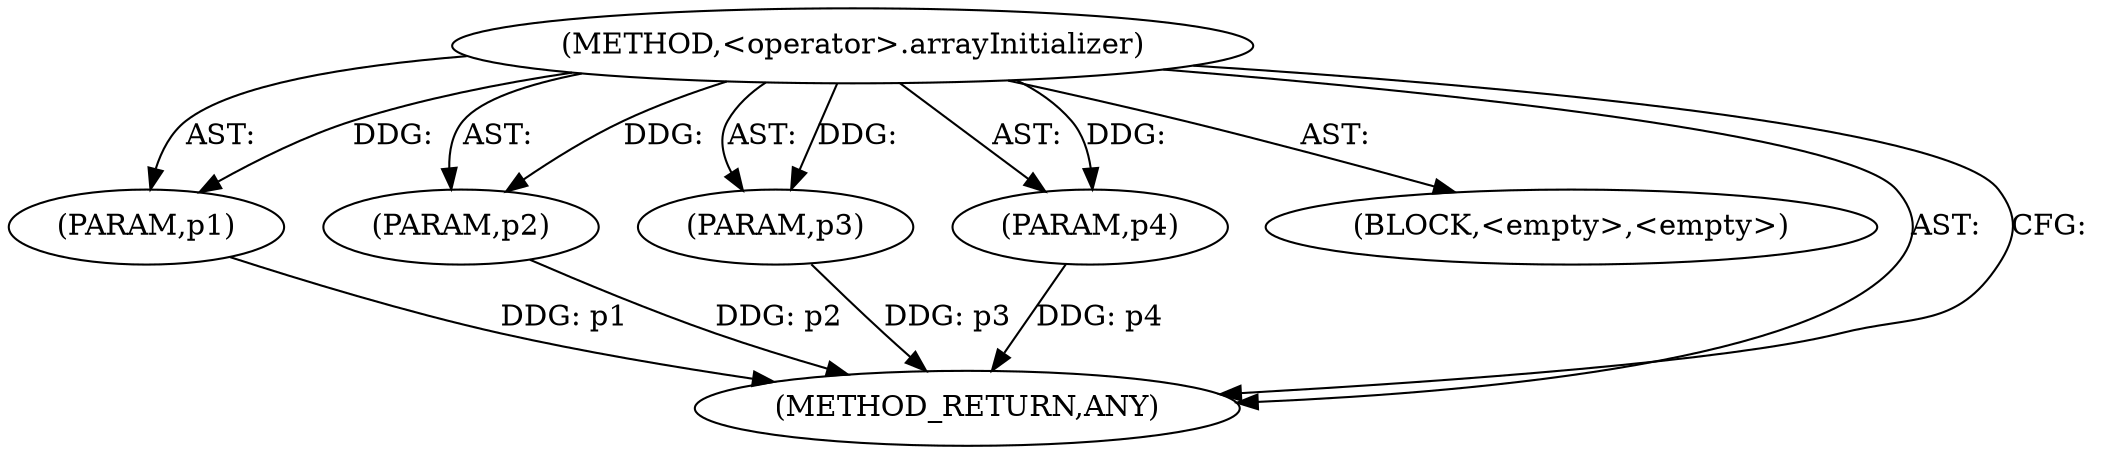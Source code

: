 digraph "&lt;operator&gt;.arrayInitializer" {  
"553" [label = <(METHOD,&lt;operator&gt;.arrayInitializer)> ]
"554" [label = <(PARAM,p1)> ]
"555" [label = <(PARAM,p2)> ]
"556" [label = <(PARAM,p3)> ]
"557" [label = <(PARAM,p4)> ]
"558" [label = <(BLOCK,&lt;empty&gt;,&lt;empty&gt;)> ]
"559" [label = <(METHOD_RETURN,ANY)> ]
  "553" -> "554"  [ label = "AST: "] 
  "553" -> "558"  [ label = "AST: "] 
  "553" -> "555"  [ label = "AST: "] 
  "553" -> "559"  [ label = "AST: "] 
  "553" -> "556"  [ label = "AST: "] 
  "553" -> "557"  [ label = "AST: "] 
  "553" -> "559"  [ label = "CFG: "] 
  "554" -> "559"  [ label = "DDG: p1"] 
  "555" -> "559"  [ label = "DDG: p2"] 
  "556" -> "559"  [ label = "DDG: p3"] 
  "557" -> "559"  [ label = "DDG: p4"] 
  "553" -> "554"  [ label = "DDG: "] 
  "553" -> "555"  [ label = "DDG: "] 
  "553" -> "556"  [ label = "DDG: "] 
  "553" -> "557"  [ label = "DDG: "] 
}
